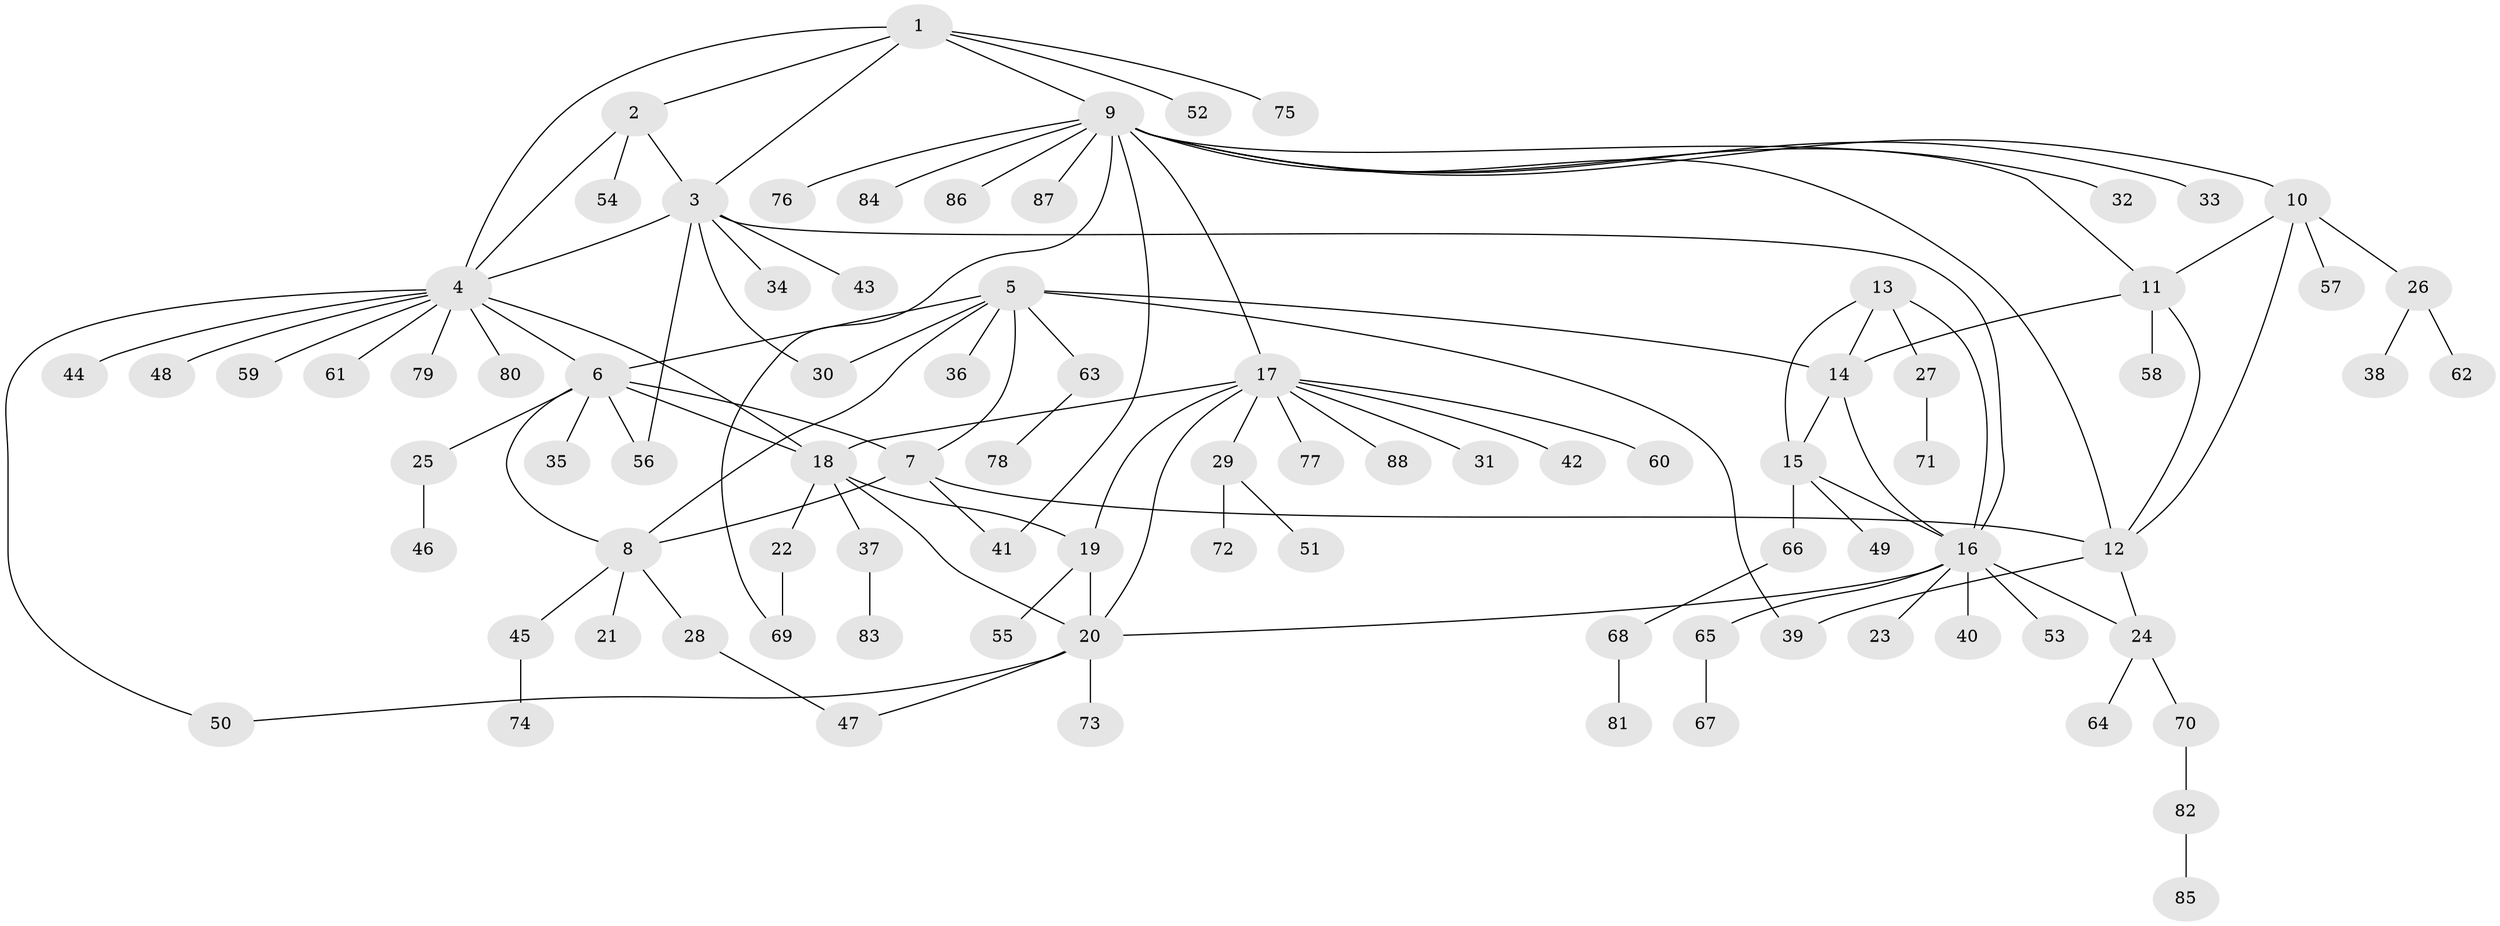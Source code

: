 // coarse degree distribution, {5: 0.03278688524590164, 15: 0.01639344262295082, 11: 0.01639344262295082, 6: 0.01639344262295082, 14: 0.01639344262295082, 4: 0.01639344262295082, 10: 0.01639344262295082, 9: 0.03278688524590164, 1: 0.6885245901639344, 2: 0.14754098360655737}
// Generated by graph-tools (version 1.1) at 2025/58/03/04/25 21:58:09]
// undirected, 88 vertices, 116 edges
graph export_dot {
graph [start="1"]
  node [color=gray90,style=filled];
  1;
  2;
  3;
  4;
  5;
  6;
  7;
  8;
  9;
  10;
  11;
  12;
  13;
  14;
  15;
  16;
  17;
  18;
  19;
  20;
  21;
  22;
  23;
  24;
  25;
  26;
  27;
  28;
  29;
  30;
  31;
  32;
  33;
  34;
  35;
  36;
  37;
  38;
  39;
  40;
  41;
  42;
  43;
  44;
  45;
  46;
  47;
  48;
  49;
  50;
  51;
  52;
  53;
  54;
  55;
  56;
  57;
  58;
  59;
  60;
  61;
  62;
  63;
  64;
  65;
  66;
  67;
  68;
  69;
  70;
  71;
  72;
  73;
  74;
  75;
  76;
  77;
  78;
  79;
  80;
  81;
  82;
  83;
  84;
  85;
  86;
  87;
  88;
  1 -- 2;
  1 -- 3;
  1 -- 4;
  1 -- 9;
  1 -- 52;
  1 -- 75;
  2 -- 3;
  2 -- 4;
  2 -- 54;
  3 -- 4;
  3 -- 16;
  3 -- 30;
  3 -- 34;
  3 -- 43;
  3 -- 56;
  4 -- 6;
  4 -- 18;
  4 -- 44;
  4 -- 48;
  4 -- 50;
  4 -- 59;
  4 -- 61;
  4 -- 79;
  4 -- 80;
  5 -- 6;
  5 -- 7;
  5 -- 8;
  5 -- 14;
  5 -- 30;
  5 -- 36;
  5 -- 39;
  5 -- 63;
  6 -- 7;
  6 -- 8;
  6 -- 18;
  6 -- 25;
  6 -- 35;
  6 -- 56;
  7 -- 8;
  7 -- 12;
  7 -- 41;
  8 -- 21;
  8 -- 28;
  8 -- 45;
  9 -- 10;
  9 -- 11;
  9 -- 12;
  9 -- 17;
  9 -- 32;
  9 -- 33;
  9 -- 41;
  9 -- 69;
  9 -- 76;
  9 -- 84;
  9 -- 86;
  9 -- 87;
  10 -- 11;
  10 -- 12;
  10 -- 26;
  10 -- 57;
  11 -- 12;
  11 -- 14;
  11 -- 58;
  12 -- 24;
  12 -- 39;
  13 -- 14;
  13 -- 15;
  13 -- 16;
  13 -- 27;
  14 -- 15;
  14 -- 16;
  15 -- 16;
  15 -- 49;
  15 -- 66;
  16 -- 20;
  16 -- 23;
  16 -- 24;
  16 -- 40;
  16 -- 53;
  16 -- 65;
  17 -- 18;
  17 -- 19;
  17 -- 20;
  17 -- 29;
  17 -- 31;
  17 -- 42;
  17 -- 60;
  17 -- 77;
  17 -- 88;
  18 -- 19;
  18 -- 20;
  18 -- 22;
  18 -- 37;
  19 -- 20;
  19 -- 55;
  20 -- 47;
  20 -- 50;
  20 -- 73;
  22 -- 69;
  24 -- 64;
  24 -- 70;
  25 -- 46;
  26 -- 38;
  26 -- 62;
  27 -- 71;
  28 -- 47;
  29 -- 51;
  29 -- 72;
  37 -- 83;
  45 -- 74;
  63 -- 78;
  65 -- 67;
  66 -- 68;
  68 -- 81;
  70 -- 82;
  82 -- 85;
}
